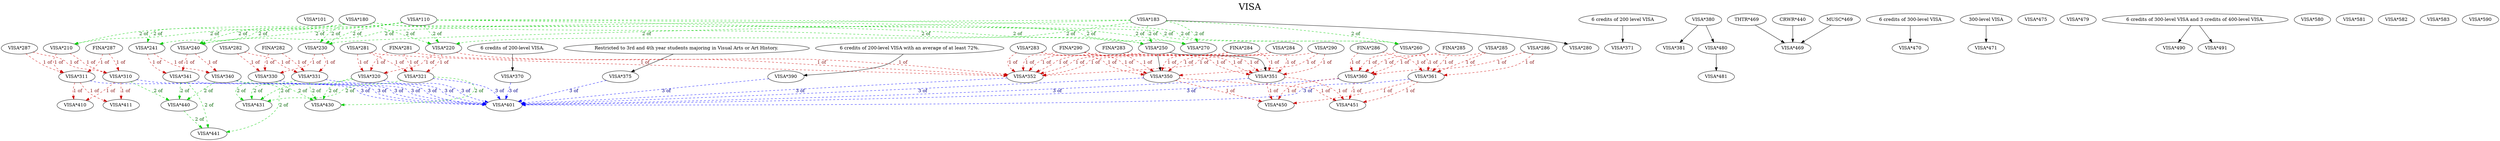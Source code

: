 digraph VISA {
labelloc = "t";
label = "VISA"
fontsize = 27;
"VISA*101"
"VISA*110"
"VISA*180"
"VISA*183"
"VISA*110" -> "VISA*210" [style=dashed] [label="2 of", fontcolor=darkgreen] [color=green3]
"VISA*180" -> "VISA*210" [style=dashed] [label="2 of", fontcolor=darkgreen] [color=green3]
"VISA*110" -> "VISA*220" [style=dashed] [label="2 of", fontcolor=darkgreen] [color=green3]
"VISA*180" -> "VISA*220" [style=dashed] [label="2 of", fontcolor=darkgreen] [color=green3]
"VISA*183" -> "VISA*220" [style=dashed] [label="2 of", fontcolor=darkgreen] [color=green3]
"VISA*110" -> "VISA*230" [style=dashed] [label="2 of", fontcolor=darkgreen] [color=green3]
"VISA*180" -> "VISA*230" [style=dashed] [label="2 of", fontcolor=darkgreen] [color=green3]
"VISA*183" -> "VISA*230" [style=dashed] [label="2 of", fontcolor=darkgreen] [color=green3]
"VISA*110" -> "VISA*240" [style=dashed] [label="2 of", fontcolor=darkgreen] [color=green3]
"VISA*180" -> "VISA*240" [style=dashed] [label="2 of", fontcolor=darkgreen] [color=green3]
"VISA*183" -> "VISA*240" [style=dashed] [label="2 of", fontcolor=darkgreen] [color=green3]
"VISA*110" -> "VISA*241" [style=dashed] [label="2 of", fontcolor=darkgreen] [color=green3]
"VISA*180" -> "VISA*241" [style=dashed] [label="2 of", fontcolor=darkgreen] [color=green3]
"VISA*110" -> "VISA*250" [style=dashed] [label="2 of", fontcolor=darkgreen] [color=green3]
"VISA*180" -> "VISA*250" [style=dashed] [label="2 of", fontcolor=darkgreen] [color=green3]
"VISA*183" -> "VISA*250" [style=dashed] [label="2 of", fontcolor=darkgreen] [color=green3]
"VISA*110" -> "VISA*260" [style=dashed] [label="2 of", fontcolor=darkgreen] [color=green3]
"VISA*180" -> "VISA*260" [style=dashed] [label="2 of", fontcolor=darkgreen] [color=green3]
"VISA*183" -> "VISA*260" [style=dashed] [label="2 of", fontcolor=darkgreen] [color=green3]
"VISA*110" -> "VISA*270" [style=dashed] [label="2 of", fontcolor=darkgreen] [color=green3]
"VISA*180" -> "VISA*270" [style=dashed] [label="2 of", fontcolor=darkgreen] [color=green3]
"VISA*183" -> "VISA*270" [style=dashed] [label="2 of", fontcolor=darkgreen] [color=green3]
"VISA*183" -> "VISA*280" [style=solid]
"VISA*210" -> "VISA*310" [style=dashed] [label="1 of", fontcolor=firebrick4] [color=red3]
"VISA*287" -> "VISA*310" [style=dashed] [label="1 of", fontcolor=firebrick4] [color=red3]
"FINA*287" -> "VISA*310" [style=dashed] [label="1 of", fontcolor=firebrick4] [color=red3]
"VISA*210" -> "VISA*311" [style=dashed] [label="1 of", fontcolor=firebrick4] [color=red3]
"VISA*287" -> "VISA*311" [style=dashed] [label="1 of", fontcolor=firebrick4] [color=red3]
"FINA*287" -> "VISA*311" [style=dashed] [label="1 of", fontcolor=firebrick4] [color=red3]
"VISA*220" -> "VISA*320" [style=dashed] [label="1 of", fontcolor=firebrick4] [color=red3]
"VISA*281" -> "VISA*320" [style=dashed] [label="1 of", fontcolor=firebrick4] [color=red3]
"FINA*281" -> "VISA*320" [style=dashed] [label="1 of", fontcolor=firebrick4] [color=red3]
"VISA*220" -> "VISA*321" [style=dashed] [label="1 of", fontcolor=firebrick4] [color=red3]
"VISA*281" -> "VISA*321" [style=dashed] [label="1 of", fontcolor=firebrick4] [color=red3]
"FINA*281" -> "VISA*321" [style=dashed] [label="1 of", fontcolor=firebrick4] [color=red3]
"VISA*230" -> "VISA*330" [style=dashed] [label="1 of", fontcolor=firebrick4] [color=red3]
"VISA*282" -> "VISA*330" [style=dashed] [label="1 of", fontcolor=firebrick4] [color=red3]
"FINA*282" -> "VISA*330" [style=dashed] [label="1 of", fontcolor=firebrick4] [color=red3]
"VISA*230" -> "VISA*331" [style=dashed] [label="1 of", fontcolor=firebrick4] [color=red3]
"VISA*282" -> "VISA*331" [style=dashed] [label="1 of", fontcolor=firebrick4] [color=red3]
"FINA*282" -> "VISA*331" [style=dashed] [label="1 of", fontcolor=firebrick4] [color=red3]
"VISA*240" -> "VISA*340" [style=dashed] [label="1 of", fontcolor=firebrick4] [color=red3]
"VISA*241" -> "VISA*340" [style=dashed] [label="1 of", fontcolor=firebrick4] [color=red3]
"VISA*240" -> "VISA*341" [style=dashed] [label="1 of", fontcolor=firebrick4] [color=red3]
"VISA*241" -> "VISA*341" [style=dashed] [label="1 of", fontcolor=firebrick4] [color=red3]
"VISA*250" -> "VISA*350" [style=solid]
"VISA*290" -> "VISA*350" [style=dashed] [label="1 of", fontcolor=firebrick4] [color=red3]
"VISA*283" -> "VISA*350" [style=dashed] [label="1 of", fontcolor=firebrick4] [color=red3]
"VISA*284" -> "VISA*350" [style=dashed] [label="1 of", fontcolor=firebrick4] [color=red3]
"FINA*290" -> "VISA*350" [style=dashed] [label="1 of", fontcolor=firebrick4] [color=red3]
"FINA*283" -> "VISA*350" [style=dashed] [label="1 of", fontcolor=firebrick4] [color=red3]
"FINA*284" -> "VISA*350" [style=dashed] [label="1 of", fontcolor=firebrick4] [color=red3]
"VISA*250" -> "VISA*351" [style=solid]
"VISA*283" -> "VISA*351" [style=dashed] [label="1 of", fontcolor=firebrick4] [color=red3]
"VISA*284" -> "VISA*351" [style=dashed] [label="1 of", fontcolor=firebrick4] [color=red3]
"VISA*290" -> "VISA*351" [style=dashed] [label="1 of", fontcolor=firebrick4] [color=red3]
"FINA*283" -> "VISA*351" [style=dashed] [label="1 of", fontcolor=firebrick4] [color=red3]
"FINA*284" -> "VISA*351" [style=dashed] [label="1 of", fontcolor=firebrick4] [color=red3]
"FINA*290" -> "VISA*351" [style=dashed] [label="1 of", fontcolor=firebrick4] [color=red3]
"VISA*220" -> "VISA*352" [style=dashed] [label="1 of", fontcolor=firebrick4] [color=red3]
"VISA*250" -> "VISA*352" [style=dashed] [label="1 of", fontcolor=firebrick4] [color=red3]
"VISA*281" -> "VISA*352" [style=dashed] [label="1 of", fontcolor=firebrick4] [color=red3]
"FINA*281" -> "VISA*352" [style=dashed] [label="1 of", fontcolor=firebrick4] [color=red3]
"VISA*283" -> "VISA*352" [style=dashed] [label="1 of", fontcolor=firebrick4] [color=red3]
"VISA*284" -> "VISA*352" [style=dashed] [label="1 of", fontcolor=firebrick4] [color=red3]
"VISA*290" -> "VISA*352" [style=dashed] [label="1 of", fontcolor=firebrick4] [color=red3]
"FINA*283" -> "VISA*352" [style=dashed] [label="1 of", fontcolor=firebrick4] [color=red3]
"FINA*284" -> "VISA*352" [style=dashed] [label="1 of", fontcolor=firebrick4] [color=red3]
"FINA*290" -> "VISA*352" [style=dashed] [label="1 of", fontcolor=firebrick4] [color=red3]
"VISA*260" -> "VISA*360" [style=dashed] [label="1 of", fontcolor=firebrick4] [color=red3]
"VISA*285" -> "VISA*360" [style=dashed] [label="1 of", fontcolor=firebrick4] [color=red3]
"VISA*286" -> "VISA*360" [style=dashed] [label="1 of", fontcolor=firebrick4] [color=red3]
"FINA*285" -> "VISA*360" [style=dashed] [label="1 of", fontcolor=firebrick4] [color=red3]
"FINA*286" -> "VISA*360" [style=dashed] [label="1 of", fontcolor=firebrick4] [color=red3]
"VISA*260" -> "VISA*361" [style=dashed] [label="1 of", fontcolor=firebrick4] [color=red3]
"VISA*285" -> "VISA*361" [style=dashed] [label="1 of", fontcolor=firebrick4] [color=red3]
"VISA*286" -> "VISA*361" [style=dashed] [label="1 of", fontcolor=firebrick4] [color=red3]
"FINA*285" -> "VISA*361" [style=dashed] [label="1 of", fontcolor=firebrick4] [color=red3]
"FINA*286" -> "VISA*361" [style=dashed] [label="1 of", fontcolor=firebrick4] [color=red3]
"6 credits of 200-level VISA." -> "VISA*370" [style=solid]
"6 credits of 200 level VISA" -> "VISA*371" [style=solid]
"Restricted to 3rd and 4th year students majoring in Visual Arts or Art History." -> "VISA*375" [style=solid]
"VISA*380"
"VISA*380" -> "VISA*381" [style=solid]
"6 credits of 200-level VISA with an average of at least 72%." -> "VISA*390" [style=solid]
"VISA*310" -> "VISA*401" [style=dashed] [label="3 of", fontcolor=blue4] [color=blue1]
"VISA*311" -> "VISA*401" [style=dashed] [label="3 of", fontcolor=blue4] [color=blue1]
"VISA*320" -> "VISA*401" [style=dashed] [label="3 of", fontcolor=blue4] [color=blue1]
"VISA*321" -> "VISA*401" [style=dashed] [label="3 of", fontcolor=blue4] [color=blue1]
"VISA*330" -> "VISA*401" [style=dashed] [label="3 of", fontcolor=blue4] [color=blue1]
"VISA*331" -> "VISA*401" [style=dashed] [label="3 of", fontcolor=blue4] [color=blue1]
"VISA*340" -> "VISA*401" [style=dashed] [label="3 of", fontcolor=blue4] [color=blue1]
"VISA*341" -> "VISA*401" [style=dashed] [label="3 of", fontcolor=blue4] [color=blue1]
"VISA*350" -> "VISA*401" [style=dashed] [label="3 of", fontcolor=blue4] [color=blue1]
"VISA*351" -> "VISA*401" [style=dashed] [label="3 of", fontcolor=blue4] [color=blue1]
"VISA*352" -> "VISA*401" [style=dashed] [label="3 of", fontcolor=blue4] [color=blue1]
"VISA*360" -> "VISA*401" [style=dashed] [label="3 of", fontcolor=blue4] [color=blue1]
"VISA*361" -> "VISA*401" [style=dashed] [label="3 of", fontcolor=blue4] [color=blue1]
"VISA*370" -> "VISA*401" [style=dashed] [label="3 of", fontcolor=blue4] [color=blue1]
"VISA*375" -> "VISA*401" [style=dashed] [label="3 of", fontcolor=blue4] [color=blue1]
"VISA*390" -> "VISA*401" [style=dashed] [label="3 of", fontcolor=blue4] [color=blue1]
"VISA*310" -> "VISA*410" [style=dashed] [label="1 of", fontcolor=firebrick4] [color=red3]
"VISA*311" -> "VISA*410" [style=dashed] [label="1 of", fontcolor=firebrick4] [color=red3]
"VISA*310" -> "VISA*411" [style=dashed] [label="1 of", fontcolor=firebrick4] [color=red3]
"VISA*311" -> "VISA*411" [style=dashed] [label="1 of", fontcolor=firebrick4] [color=red3]
"VISA*320" -> "VISA*430" [style=dashed] [label="2 of", fontcolor=darkgreen] [color=green3]
"VISA*321" -> "VISA*430" [style=dashed] [label="2 of", fontcolor=darkgreen] [color=green3]
"VISA*330" -> "VISA*430" [style=dashed] [label="2 of", fontcolor=darkgreen] [color=green3]
"VISA*331" -> "VISA*430" [style=dashed] [label="2 of", fontcolor=darkgreen] [color=green3]
"VISA*320" -> "VISA*431" [style=dashed] [label="2 of", fontcolor=darkgreen] [color=green3]
"VISA*321" -> "VISA*431" [style=dashed] [label="2 of", fontcolor=darkgreen] [color=green3]
"VISA*330" -> "VISA*431" [style=dashed] [label="2 of", fontcolor=darkgreen] [color=green3]
"VISA*331" -> "VISA*431" [style=dashed] [label="2 of", fontcolor=darkgreen] [color=green3]
"VISA*340" -> "VISA*440" [style=dashed] [label="2 of", fontcolor=darkgreen] [color=green3]
"VISA*341" -> "VISA*440" [style=dashed] [label="2 of", fontcolor=darkgreen] [color=green3]
"VISA*310" -> "VISA*440" [style=dashed] [label="2 of", fontcolor=darkgreen] [color=green3]
"VISA*340" -> "VISA*441" [style=dashed] [label="2 of", fontcolor=darkgreen] [color=green3]
"VISA*341" -> "VISA*441" [style=dashed] [label="2 of", fontcolor=darkgreen] [color=green3]
"VISA*440" -> "VISA*441" [style=dashed] [label="2 of", fontcolor=darkgreen] [color=green3]
"VISA*350" -> "VISA*450" [style=dashed] [label="1 of", fontcolor=firebrick4] [color=red3]
"VISA*351" -> "VISA*450" [style=dashed] [label="1 of", fontcolor=firebrick4] [color=red3]
"VISA*360" -> "VISA*450" [style=dashed] [label="1 of", fontcolor=firebrick4] [color=red3]
"VISA*361" -> "VISA*450" [style=dashed] [label="1 of", fontcolor=firebrick4] [color=red3]
"VISA*350" -> "VISA*451" [style=dashed] [label="1 of", fontcolor=firebrick4] [color=red3]
"VISA*351" -> "VISA*451" [style=dashed] [label="1 of", fontcolor=firebrick4] [color=red3]
"VISA*360" -> "VISA*451" [style=dashed] [label="1 of", fontcolor=firebrick4] [color=red3]
"VISA*361" -> "VISA*451" [style=dashed] [label="1 of", fontcolor=firebrick4] [color=red3]
"THTR*469" -> "VISA*469" [style=solid]
"CRWR*440" -> "VISA*469" [style=solid]
"MUSC*469" -> "VISA*469" [style=solid]
"6 credits of 300-level VISA" -> "VISA*470" [style=solid]
"300-level VISA" -> "VISA*471" [style=solid]
"VISA*475"
"VISA*479"
"VISA*380" -> "VISA*480" [style=solid]
"VISA*480" -> "VISA*481" [style=solid]
"6 credits of 300-level VISA and 3 credits of 400-level VISA." -> "VISA*490" [style=solid]
"6 credits of 300-level VISA and 3 credits of 400-level VISA." -> "VISA*491" [style=solid]
"VISA*580"
"VISA*581"
"VISA*582"
"VISA*583"
"VISA*590"
}
